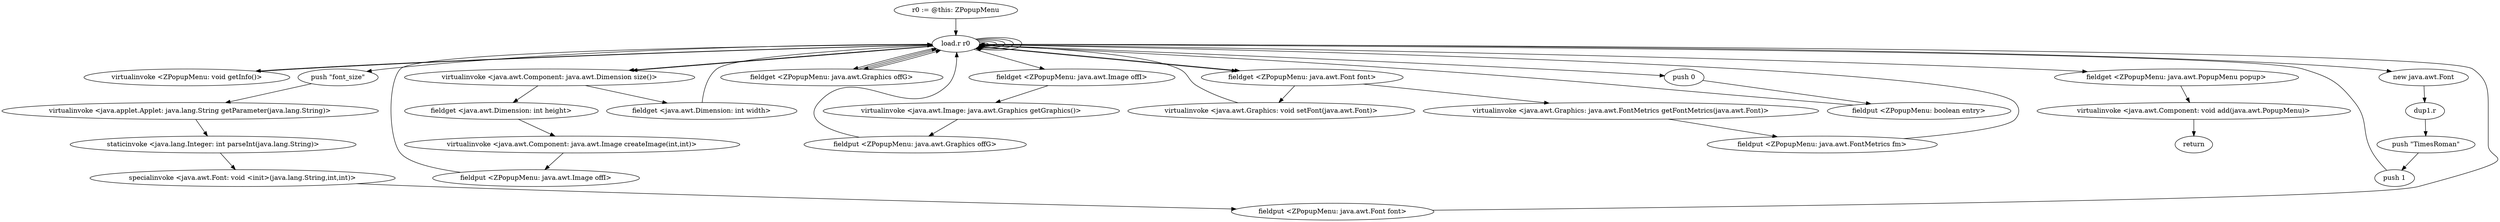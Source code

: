 digraph "" {
    "r0 := @this: ZPopupMenu"
    "load.r r0"
    "r0 := @this: ZPopupMenu"->"load.r r0";
    "virtualinvoke <ZPopupMenu: void getInfo()>"
    "load.r r0"->"virtualinvoke <ZPopupMenu: void getInfo()>";
    "virtualinvoke <ZPopupMenu: void getInfo()>"->"load.r r0";
    "load.r r0"->"load.r r0";
    "load.r r0"->"load.r r0";
    "virtualinvoke <java.awt.Component: java.awt.Dimension size()>"
    "load.r r0"->"virtualinvoke <java.awt.Component: java.awt.Dimension size()>";
    "fieldget <java.awt.Dimension: int width>"
    "virtualinvoke <java.awt.Component: java.awt.Dimension size()>"->"fieldget <java.awt.Dimension: int width>";
    "fieldget <java.awt.Dimension: int width>"->"load.r r0";
    "load.r r0"->"virtualinvoke <java.awt.Component: java.awt.Dimension size()>";
    "fieldget <java.awt.Dimension: int height>"
    "virtualinvoke <java.awt.Component: java.awt.Dimension size()>"->"fieldget <java.awt.Dimension: int height>";
    "virtualinvoke <java.awt.Component: java.awt.Image createImage(int,int)>"
    "fieldget <java.awt.Dimension: int height>"->"virtualinvoke <java.awt.Component: java.awt.Image createImage(int,int)>";
    "fieldput <ZPopupMenu: java.awt.Image offI>"
    "virtualinvoke <java.awt.Component: java.awt.Image createImage(int,int)>"->"fieldput <ZPopupMenu: java.awt.Image offI>";
    "fieldput <ZPopupMenu: java.awt.Image offI>"->"load.r r0";
    "load.r r0"->"load.r r0";
    "fieldget <ZPopupMenu: java.awt.Image offI>"
    "load.r r0"->"fieldget <ZPopupMenu: java.awt.Image offI>";
    "virtualinvoke <java.awt.Image: java.awt.Graphics getGraphics()>"
    "fieldget <ZPopupMenu: java.awt.Image offI>"->"virtualinvoke <java.awt.Image: java.awt.Graphics getGraphics()>";
    "fieldput <ZPopupMenu: java.awt.Graphics offG>"
    "virtualinvoke <java.awt.Image: java.awt.Graphics getGraphics()>"->"fieldput <ZPopupMenu: java.awt.Graphics offG>";
    "fieldput <ZPopupMenu: java.awt.Graphics offG>"->"load.r r0";
    "new java.awt.Font"
    "load.r r0"->"new java.awt.Font";
    "dup1.r"
    "new java.awt.Font"->"dup1.r";
    "push \"TimesRoman\""
    "dup1.r"->"push \"TimesRoman\"";
    "push 1"
    "push \"TimesRoman\""->"push 1";
    "push 1"->"load.r r0";
    "push \"font_size\""
    "load.r r0"->"push \"font_size\"";
    "virtualinvoke <java.applet.Applet: java.lang.String getParameter(java.lang.String)>"
    "push \"font_size\""->"virtualinvoke <java.applet.Applet: java.lang.String getParameter(java.lang.String)>";
    "staticinvoke <java.lang.Integer: int parseInt(java.lang.String)>"
    "virtualinvoke <java.applet.Applet: java.lang.String getParameter(java.lang.String)>"->"staticinvoke <java.lang.Integer: int parseInt(java.lang.String)>";
    "specialinvoke <java.awt.Font: void <init>(java.lang.String,int,int)>"
    "staticinvoke <java.lang.Integer: int parseInt(java.lang.String)>"->"specialinvoke <java.awt.Font: void <init>(java.lang.String,int,int)>";
    "fieldput <ZPopupMenu: java.awt.Font font>"
    "specialinvoke <java.awt.Font: void <init>(java.lang.String,int,int)>"->"fieldput <ZPopupMenu: java.awt.Font font>";
    "fieldput <ZPopupMenu: java.awt.Font font>"->"load.r r0";
    "fieldget <ZPopupMenu: java.awt.Graphics offG>"
    "load.r r0"->"fieldget <ZPopupMenu: java.awt.Graphics offG>";
    "fieldget <ZPopupMenu: java.awt.Graphics offG>"->"load.r r0";
    "fieldget <ZPopupMenu: java.awt.Font font>"
    "load.r r0"->"fieldget <ZPopupMenu: java.awt.Font font>";
    "virtualinvoke <java.awt.Graphics: void setFont(java.awt.Font)>"
    "fieldget <ZPopupMenu: java.awt.Font font>"->"virtualinvoke <java.awt.Graphics: void setFont(java.awt.Font)>";
    "virtualinvoke <java.awt.Graphics: void setFont(java.awt.Font)>"->"load.r r0";
    "load.r r0"->"load.r r0";
    "load.r r0"->"fieldget <ZPopupMenu: java.awt.Graphics offG>";
    "fieldget <ZPopupMenu: java.awt.Graphics offG>"->"load.r r0";
    "load.r r0"->"fieldget <ZPopupMenu: java.awt.Font font>";
    "virtualinvoke <java.awt.Graphics: java.awt.FontMetrics getFontMetrics(java.awt.Font)>"
    "fieldget <ZPopupMenu: java.awt.Font font>"->"virtualinvoke <java.awt.Graphics: java.awt.FontMetrics getFontMetrics(java.awt.Font)>";
    "fieldput <ZPopupMenu: java.awt.FontMetrics fm>"
    "virtualinvoke <java.awt.Graphics: java.awt.FontMetrics getFontMetrics(java.awt.Font)>"->"fieldput <ZPopupMenu: java.awt.FontMetrics fm>";
    "fieldput <ZPopupMenu: java.awt.FontMetrics fm>"->"load.r r0";
    "push 0"
    "load.r r0"->"push 0";
    "fieldput <ZPopupMenu: boolean entry>"
    "push 0"->"fieldput <ZPopupMenu: boolean entry>";
    "fieldput <ZPopupMenu: boolean entry>"->"load.r r0";
    "load.r r0"->"load.r r0";
    "fieldget <ZPopupMenu: java.awt.PopupMenu popup>"
    "load.r r0"->"fieldget <ZPopupMenu: java.awt.PopupMenu popup>";
    "virtualinvoke <java.awt.Component: void add(java.awt.PopupMenu)>"
    "fieldget <ZPopupMenu: java.awt.PopupMenu popup>"->"virtualinvoke <java.awt.Component: void add(java.awt.PopupMenu)>";
    "return"
    "virtualinvoke <java.awt.Component: void add(java.awt.PopupMenu)>"->"return";
}
